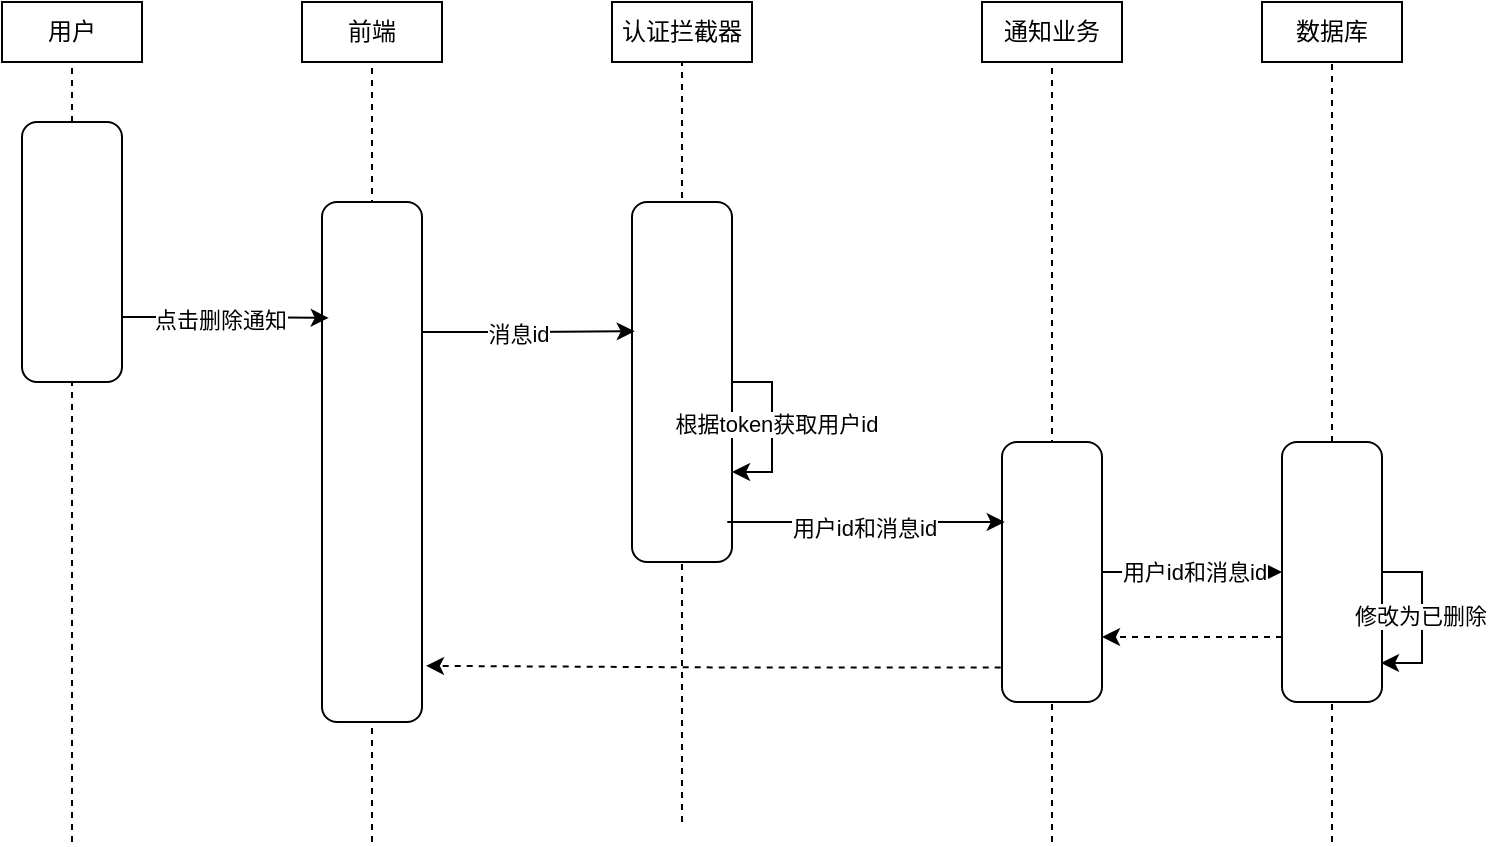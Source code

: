 <mxfile version="26.1.0">
  <diagram name="第 1 页" id="3-k9Z04_pi9j3F200qfX">
    <mxGraphModel dx="1209" dy="712" grid="1" gridSize="10" guides="1" tooltips="1" connect="1" arrows="1" fold="1" page="1" pageScale="1" pageWidth="827" pageHeight="1169" math="0" shadow="0">
      <root>
        <mxCell id="0" />
        <mxCell id="1" parent="0" />
        <mxCell id="yphEiddnvdeQengQgEQV-1" value="用户" style="rounded=0;whiteSpace=wrap;html=1;" vertex="1" parent="1">
          <mxGeometry x="90" y="50" width="70" height="30" as="geometry" />
        </mxCell>
        <mxCell id="yphEiddnvdeQengQgEQV-2" value="数据库" style="rounded=0;whiteSpace=wrap;html=1;" vertex="1" parent="1">
          <mxGeometry x="720" y="50" width="70" height="30" as="geometry" />
        </mxCell>
        <mxCell id="yphEiddnvdeQengQgEQV-3" value="通知业务" style="rounded=0;whiteSpace=wrap;html=1;" vertex="1" parent="1">
          <mxGeometry x="580" y="50" width="70" height="30" as="geometry" />
        </mxCell>
        <mxCell id="yphEiddnvdeQengQgEQV-4" value="认证拦截器" style="rounded=0;whiteSpace=wrap;html=1;" vertex="1" parent="1">
          <mxGeometry x="395" y="50" width="70" height="30" as="geometry" />
        </mxCell>
        <mxCell id="yphEiddnvdeQengQgEQV-5" value="前端" style="rounded=0;whiteSpace=wrap;html=1;" vertex="1" parent="1">
          <mxGeometry x="240" y="50" width="70" height="30" as="geometry" />
        </mxCell>
        <mxCell id="yphEiddnvdeQengQgEQV-6" value="" style="endArrow=none;dashed=1;html=1;rounded=0;entryX=0.5;entryY=1;entryDx=0;entryDy=0;" edge="1" parent="1" target="yphEiddnvdeQengQgEQV-5">
          <mxGeometry width="50" height="50" relative="1" as="geometry">
            <mxPoint x="275" y="470" as="sourcePoint" />
            <mxPoint x="430" y="220" as="targetPoint" />
          </mxGeometry>
        </mxCell>
        <mxCell id="yphEiddnvdeQengQgEQV-7" value="" style="endArrow=none;dashed=1;html=1;rounded=0;entryX=0.5;entryY=1;entryDx=0;entryDy=0;" edge="1" parent="1" target="yphEiddnvdeQengQgEQV-1">
          <mxGeometry width="50" height="50" relative="1" as="geometry">
            <mxPoint x="125" y="470" as="sourcePoint" />
            <mxPoint x="430" y="220" as="targetPoint" />
          </mxGeometry>
        </mxCell>
        <mxCell id="yphEiddnvdeQengQgEQV-8" value="" style="endArrow=none;dashed=1;html=1;rounded=0;entryX=0.5;entryY=1;entryDx=0;entryDy=0;" edge="1" parent="1" source="yphEiddnvdeQengQgEQV-19" target="yphEiddnvdeQengQgEQV-2">
          <mxGeometry width="50" height="50" relative="1" as="geometry">
            <mxPoint x="755" y="470" as="sourcePoint" />
            <mxPoint x="415" y="90" as="targetPoint" />
          </mxGeometry>
        </mxCell>
        <mxCell id="yphEiddnvdeQengQgEQV-9" value="" style="endArrow=none;dashed=1;html=1;rounded=0;entryX=0.5;entryY=1;entryDx=0;entryDy=0;" edge="1" parent="1" target="yphEiddnvdeQengQgEQV-3">
          <mxGeometry width="50" height="50" relative="1" as="geometry">
            <mxPoint x="615" y="470" as="sourcePoint" />
            <mxPoint x="295" y="100" as="targetPoint" />
          </mxGeometry>
        </mxCell>
        <mxCell id="yphEiddnvdeQengQgEQV-10" value="" style="endArrow=none;dashed=1;html=1;rounded=0;entryX=0.5;entryY=1;entryDx=0;entryDy=0;" edge="1" parent="1" target="yphEiddnvdeQengQgEQV-4">
          <mxGeometry width="50" height="50" relative="1" as="geometry">
            <mxPoint x="430" y="460" as="sourcePoint" />
            <mxPoint x="340" y="110" as="targetPoint" />
          </mxGeometry>
        </mxCell>
        <mxCell id="yphEiddnvdeQengQgEQV-11" value="" style="rounded=1;whiteSpace=wrap;html=1;rotation=90;" vertex="1" parent="1">
          <mxGeometry x="60" y="150" width="130" height="50" as="geometry" />
        </mxCell>
        <mxCell id="yphEiddnvdeQengQgEQV-12" style="edgeStyle=orthogonalEdgeStyle;rounded=0;orthogonalLoop=1;jettySize=auto;html=1;exitX=0.5;exitY=0;exitDx=0;exitDy=0;entryX=0.5;entryY=1;entryDx=0;entryDy=0;" edge="1" parent="1">
          <mxGeometry relative="1" as="geometry">
            <mxPoint x="640" y="335" as="sourcePoint" />
            <mxPoint x="730" y="335" as="targetPoint" />
          </mxGeometry>
        </mxCell>
        <mxCell id="yphEiddnvdeQengQgEQV-13" value="用户id和消息id" style="edgeLabel;html=1;align=center;verticalAlign=middle;resizable=0;points=[];" vertex="1" connectable="0" parent="yphEiddnvdeQengQgEQV-12">
          <mxGeometry x="0.015" relative="1" as="geometry">
            <mxPoint as="offset" />
          </mxGeometry>
        </mxCell>
        <mxCell id="yphEiddnvdeQengQgEQV-14" value="" style="rounded=1;whiteSpace=wrap;html=1;rotation=90;" vertex="1" parent="1">
          <mxGeometry x="550" y="310" width="130" height="50" as="geometry" />
        </mxCell>
        <mxCell id="yphEiddnvdeQengQgEQV-15" value="" style="rounded=1;whiteSpace=wrap;html=1;rotation=90;" vertex="1" parent="1">
          <mxGeometry x="340" y="215" width="180" height="50" as="geometry" />
        </mxCell>
        <mxCell id="yphEiddnvdeQengQgEQV-16" value="" style="rounded=1;whiteSpace=wrap;html=1;rotation=90;" vertex="1" parent="1">
          <mxGeometry x="145" y="255" width="260" height="50" as="geometry" />
        </mxCell>
        <mxCell id="yphEiddnvdeQengQgEQV-17" value="" style="endArrow=none;dashed=1;html=1;rounded=0;" edge="1" parent="1" target="yphEiddnvdeQengQgEQV-19">
          <mxGeometry width="50" height="50" relative="1" as="geometry">
            <mxPoint x="755" y="470" as="sourcePoint" />
            <mxPoint x="755" y="80" as="targetPoint" />
          </mxGeometry>
        </mxCell>
        <mxCell id="yphEiddnvdeQengQgEQV-18" style="edgeStyle=orthogonalEdgeStyle;rounded=0;orthogonalLoop=1;jettySize=auto;html=1;exitX=0.75;exitY=1;exitDx=0;exitDy=0;entryX=0.75;entryY=0;entryDx=0;entryDy=0;dashed=1;" edge="1" parent="1" source="yphEiddnvdeQengQgEQV-19" target="yphEiddnvdeQengQgEQV-14">
          <mxGeometry relative="1" as="geometry" />
        </mxCell>
        <mxCell id="yphEiddnvdeQengQgEQV-19" value="" style="rounded=1;whiteSpace=wrap;html=1;rotation=90;" vertex="1" parent="1">
          <mxGeometry x="690" y="310" width="130" height="50" as="geometry" />
        </mxCell>
        <mxCell id="yphEiddnvdeQengQgEQV-20" style="edgeStyle=orthogonalEdgeStyle;rounded=0;orthogonalLoop=1;jettySize=auto;html=1;exitX=0.75;exitY=0;exitDx=0;exitDy=0;entryX=0.223;entryY=0.933;entryDx=0;entryDy=0;entryPerimeter=0;" edge="1" parent="1" source="yphEiddnvdeQengQgEQV-11" target="yphEiddnvdeQengQgEQV-16">
          <mxGeometry relative="1" as="geometry" />
        </mxCell>
        <mxCell id="yphEiddnvdeQengQgEQV-21" value="点击删除通知" style="edgeLabel;html=1;align=center;verticalAlign=middle;resizable=0;points=[];" vertex="1" connectable="0" parent="yphEiddnvdeQengQgEQV-20">
          <mxGeometry x="-0.027" y="-2" relative="1" as="geometry">
            <mxPoint x="-1" y="-1" as="offset" />
          </mxGeometry>
        </mxCell>
        <mxCell id="yphEiddnvdeQengQgEQV-22" style="edgeStyle=orthogonalEdgeStyle;rounded=0;orthogonalLoop=1;jettySize=auto;html=1;exitX=0.25;exitY=0;exitDx=0;exitDy=0;entryX=0.359;entryY=0.973;entryDx=0;entryDy=0;entryPerimeter=0;" edge="1" parent="1" source="yphEiddnvdeQengQgEQV-16" target="yphEiddnvdeQengQgEQV-15">
          <mxGeometry relative="1" as="geometry" />
        </mxCell>
        <mxCell id="yphEiddnvdeQengQgEQV-23" value="消息id" style="edgeLabel;html=1;align=center;verticalAlign=middle;resizable=0;points=[];" vertex="1" connectable="0" parent="yphEiddnvdeQengQgEQV-22">
          <mxGeometry x="-0.089" y="-1" relative="1" as="geometry">
            <mxPoint x="-1" as="offset" />
          </mxGeometry>
        </mxCell>
        <mxCell id="yphEiddnvdeQengQgEQV-24" style="edgeStyle=orthogonalEdgeStyle;rounded=0;orthogonalLoop=1;jettySize=auto;html=1;exitX=0.5;exitY=0;exitDx=0;exitDy=0;entryX=0.75;entryY=0;entryDx=0;entryDy=0;" edge="1" parent="1" source="yphEiddnvdeQengQgEQV-15" target="yphEiddnvdeQengQgEQV-15">
          <mxGeometry relative="1" as="geometry" />
        </mxCell>
        <mxCell id="yphEiddnvdeQengQgEQV-25" value="根据token获取用户id" style="edgeLabel;html=1;align=center;verticalAlign=middle;resizable=0;points=[];" vertex="1" connectable="0" parent="yphEiddnvdeQengQgEQV-24">
          <mxGeometry x="-0.051" y="2" relative="1" as="geometry">
            <mxPoint as="offset" />
          </mxGeometry>
        </mxCell>
        <mxCell id="yphEiddnvdeQengQgEQV-26" value="" style="endArrow=classic;html=1;rounded=0;exitX=0.889;exitY=0.047;exitDx=0;exitDy=0;exitPerimeter=0;entryX=0.308;entryY=0.973;entryDx=0;entryDy=0;entryPerimeter=0;" edge="1" parent="1" source="yphEiddnvdeQengQgEQV-15" target="yphEiddnvdeQengQgEQV-14">
          <mxGeometry width="50" height="50" relative="1" as="geometry">
            <mxPoint x="520" y="360" as="sourcePoint" />
            <mxPoint x="570" y="310" as="targetPoint" />
          </mxGeometry>
        </mxCell>
        <mxCell id="yphEiddnvdeQengQgEQV-27" value="用户id和消息id" style="edgeLabel;html=1;align=center;verticalAlign=middle;resizable=0;points=[];" vertex="1" connectable="0" parent="yphEiddnvdeQengQgEQV-26">
          <mxGeometry x="-0.019" y="-3" relative="1" as="geometry">
            <mxPoint as="offset" />
          </mxGeometry>
        </mxCell>
        <mxCell id="yphEiddnvdeQengQgEQV-28" style="edgeStyle=orthogonalEdgeStyle;rounded=0;orthogonalLoop=1;jettySize=auto;html=1;exitX=0.867;exitY=1.013;exitDx=0;exitDy=0;entryX=0.892;entryY=-0.04;entryDx=0;entryDy=0;entryPerimeter=0;exitPerimeter=0;dashed=1;" edge="1" parent="1" source="yphEiddnvdeQengQgEQV-14" target="yphEiddnvdeQengQgEQV-16">
          <mxGeometry relative="1" as="geometry" />
        </mxCell>
        <mxCell id="yphEiddnvdeQengQgEQV-30" style="edgeStyle=orthogonalEdgeStyle;rounded=0;orthogonalLoop=1;jettySize=auto;html=1;exitX=0.5;exitY=0;exitDx=0;exitDy=0;entryX=0.85;entryY=0.01;entryDx=0;entryDy=0;entryPerimeter=0;" edge="1" parent="1" source="yphEiddnvdeQengQgEQV-19" target="yphEiddnvdeQengQgEQV-19">
          <mxGeometry relative="1" as="geometry" />
        </mxCell>
        <mxCell id="yphEiddnvdeQengQgEQV-31" value="修改为已删除" style="edgeLabel;html=1;align=center;verticalAlign=middle;resizable=0;points=[];" vertex="1" connectable="0" parent="yphEiddnvdeQengQgEQV-30">
          <mxGeometry x="-0.039" y="-1" relative="1" as="geometry">
            <mxPoint as="offset" />
          </mxGeometry>
        </mxCell>
      </root>
    </mxGraphModel>
  </diagram>
</mxfile>
